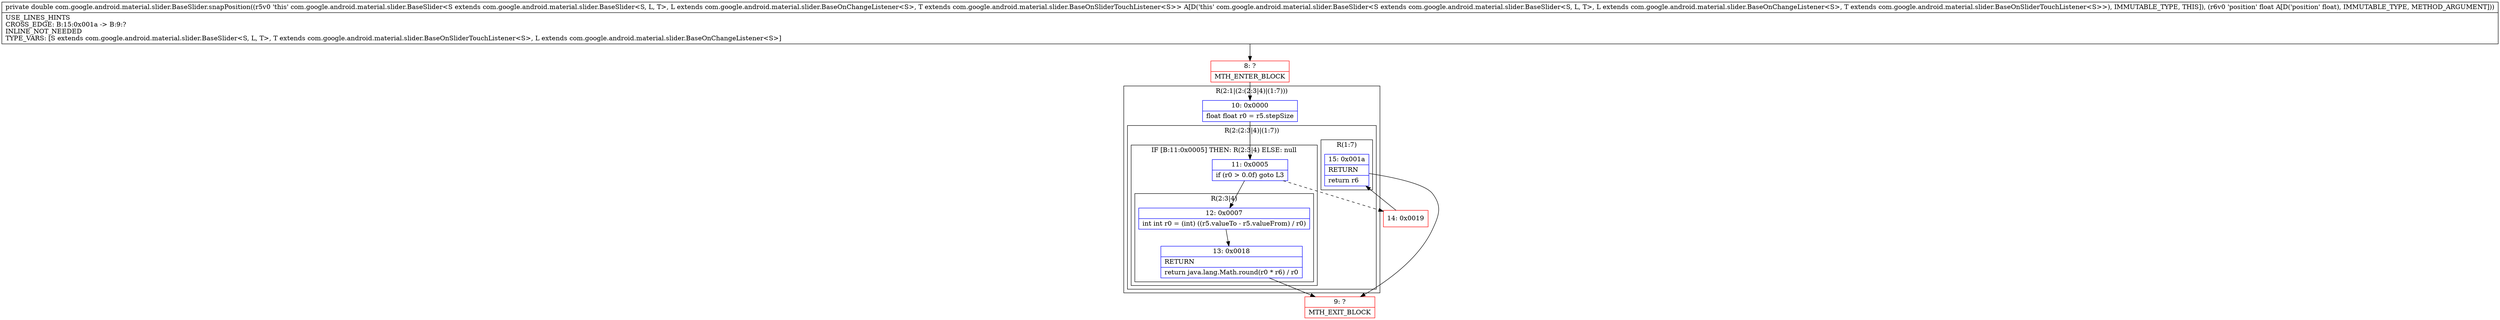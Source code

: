 digraph "CFG forcom.google.android.material.slider.BaseSlider.snapPosition(F)D" {
subgraph cluster_Region_1780782986 {
label = "R(2:1|(2:(2:3|4)|(1:7)))";
node [shape=record,color=blue];
Node_10 [shape=record,label="{10\:\ 0x0000|float float r0 = r5.stepSize\l}"];
subgraph cluster_Region_574846695 {
label = "R(2:(2:3|4)|(1:7))";
node [shape=record,color=blue];
subgraph cluster_IfRegion_1093566534 {
label = "IF [B:11:0x0005] THEN: R(2:3|4) ELSE: null";
node [shape=record,color=blue];
Node_11 [shape=record,label="{11\:\ 0x0005|if (r0 \> 0.0f) goto L3\l}"];
subgraph cluster_Region_1183277440 {
label = "R(2:3|4)";
node [shape=record,color=blue];
Node_12 [shape=record,label="{12\:\ 0x0007|int int r0 = (int) ((r5.valueTo \- r5.valueFrom) \/ r0)\l}"];
Node_13 [shape=record,label="{13\:\ 0x0018|RETURN\l|return java.lang.Math.round(r0 * r6) \/ r0\l}"];
}
}
subgraph cluster_Region_1909928457 {
label = "R(1:7)";
node [shape=record,color=blue];
Node_15 [shape=record,label="{15\:\ 0x001a|RETURN\l|return r6\l}"];
}
}
}
Node_8 [shape=record,color=red,label="{8\:\ ?|MTH_ENTER_BLOCK\l}"];
Node_9 [shape=record,color=red,label="{9\:\ ?|MTH_EXIT_BLOCK\l}"];
Node_14 [shape=record,color=red,label="{14\:\ 0x0019}"];
MethodNode[shape=record,label="{private double com.google.android.material.slider.BaseSlider.snapPosition((r5v0 'this' com.google.android.material.slider.BaseSlider\<S extends com.google.android.material.slider.BaseSlider\<S, L, T\>, L extends com.google.android.material.slider.BaseOnChangeListener\<S\>, T extends com.google.android.material.slider.BaseOnSliderTouchListener\<S\>\> A[D('this' com.google.android.material.slider.BaseSlider\<S extends com.google.android.material.slider.BaseSlider\<S, L, T\>, L extends com.google.android.material.slider.BaseOnChangeListener\<S\>, T extends com.google.android.material.slider.BaseOnSliderTouchListener\<S\>\>), IMMUTABLE_TYPE, THIS]), (r6v0 'position' float A[D('position' float), IMMUTABLE_TYPE, METHOD_ARGUMENT]))  | USE_LINES_HINTS\lCROSS_EDGE: B:15:0x001a \-\> B:9:?\lINLINE_NOT_NEEDED\lTYPE_VARS: [S extends com.google.android.material.slider.BaseSlider\<S, L, T\>, T extends com.google.android.material.slider.BaseOnSliderTouchListener\<S\>, L extends com.google.android.material.slider.BaseOnChangeListener\<S\>]\l}"];
MethodNode -> Node_8;Node_10 -> Node_11;
Node_11 -> Node_12;
Node_11 -> Node_14[style=dashed];
Node_12 -> Node_13;
Node_13 -> Node_9;
Node_15 -> Node_9;
Node_8 -> Node_10;
Node_14 -> Node_15;
}

